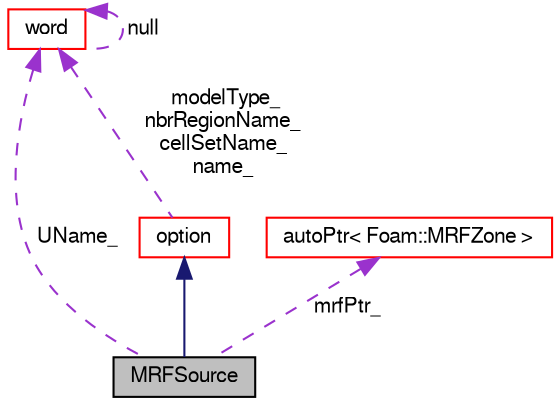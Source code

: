 digraph "MRFSource"
{
  bgcolor="transparent";
  edge [fontname="FreeSans",fontsize="10",labelfontname="FreeSans",labelfontsize="10"];
  node [fontname="FreeSans",fontsize="10",shape=record];
  Node2 [label="MRFSource",height=0.2,width=0.4,color="black", fillcolor="grey75", style="filled", fontcolor="black"];
  Node3 -> Node2 [dir="back",color="midnightblue",fontsize="10",style="solid",fontname="FreeSans"];
  Node3 [label="option",height=0.2,width=0.4,color="red",URL="$a23446.html",tooltip="Finite volume options abtract base class. Provides a base set of controls, e.g. "];
  Node16 -> Node3 [dir="back",color="darkorchid3",fontsize="10",style="dashed",label=" modelType_\nnbrRegionName_\ncellSetName_\nname_" ,fontname="FreeSans"];
  Node16 [label="word",height=0.2,width=0.4,color="red",URL="$a28258.html",tooltip="A class for handling words, derived from string. "];
  Node16 -> Node16 [dir="back",color="darkorchid3",fontsize="10",style="dashed",label=" null" ,fontname="FreeSans"];
  Node52 -> Node2 [dir="back",color="darkorchid3",fontsize="10",style="dashed",label=" mrfPtr_" ,fontname="FreeSans"];
  Node52 [label="autoPtr\< Foam::MRFZone \>",height=0.2,width=0.4,color="red",URL="$a25958.html"];
  Node16 -> Node2 [dir="back",color="darkorchid3",fontsize="10",style="dashed",label=" UName_" ,fontname="FreeSans"];
}
